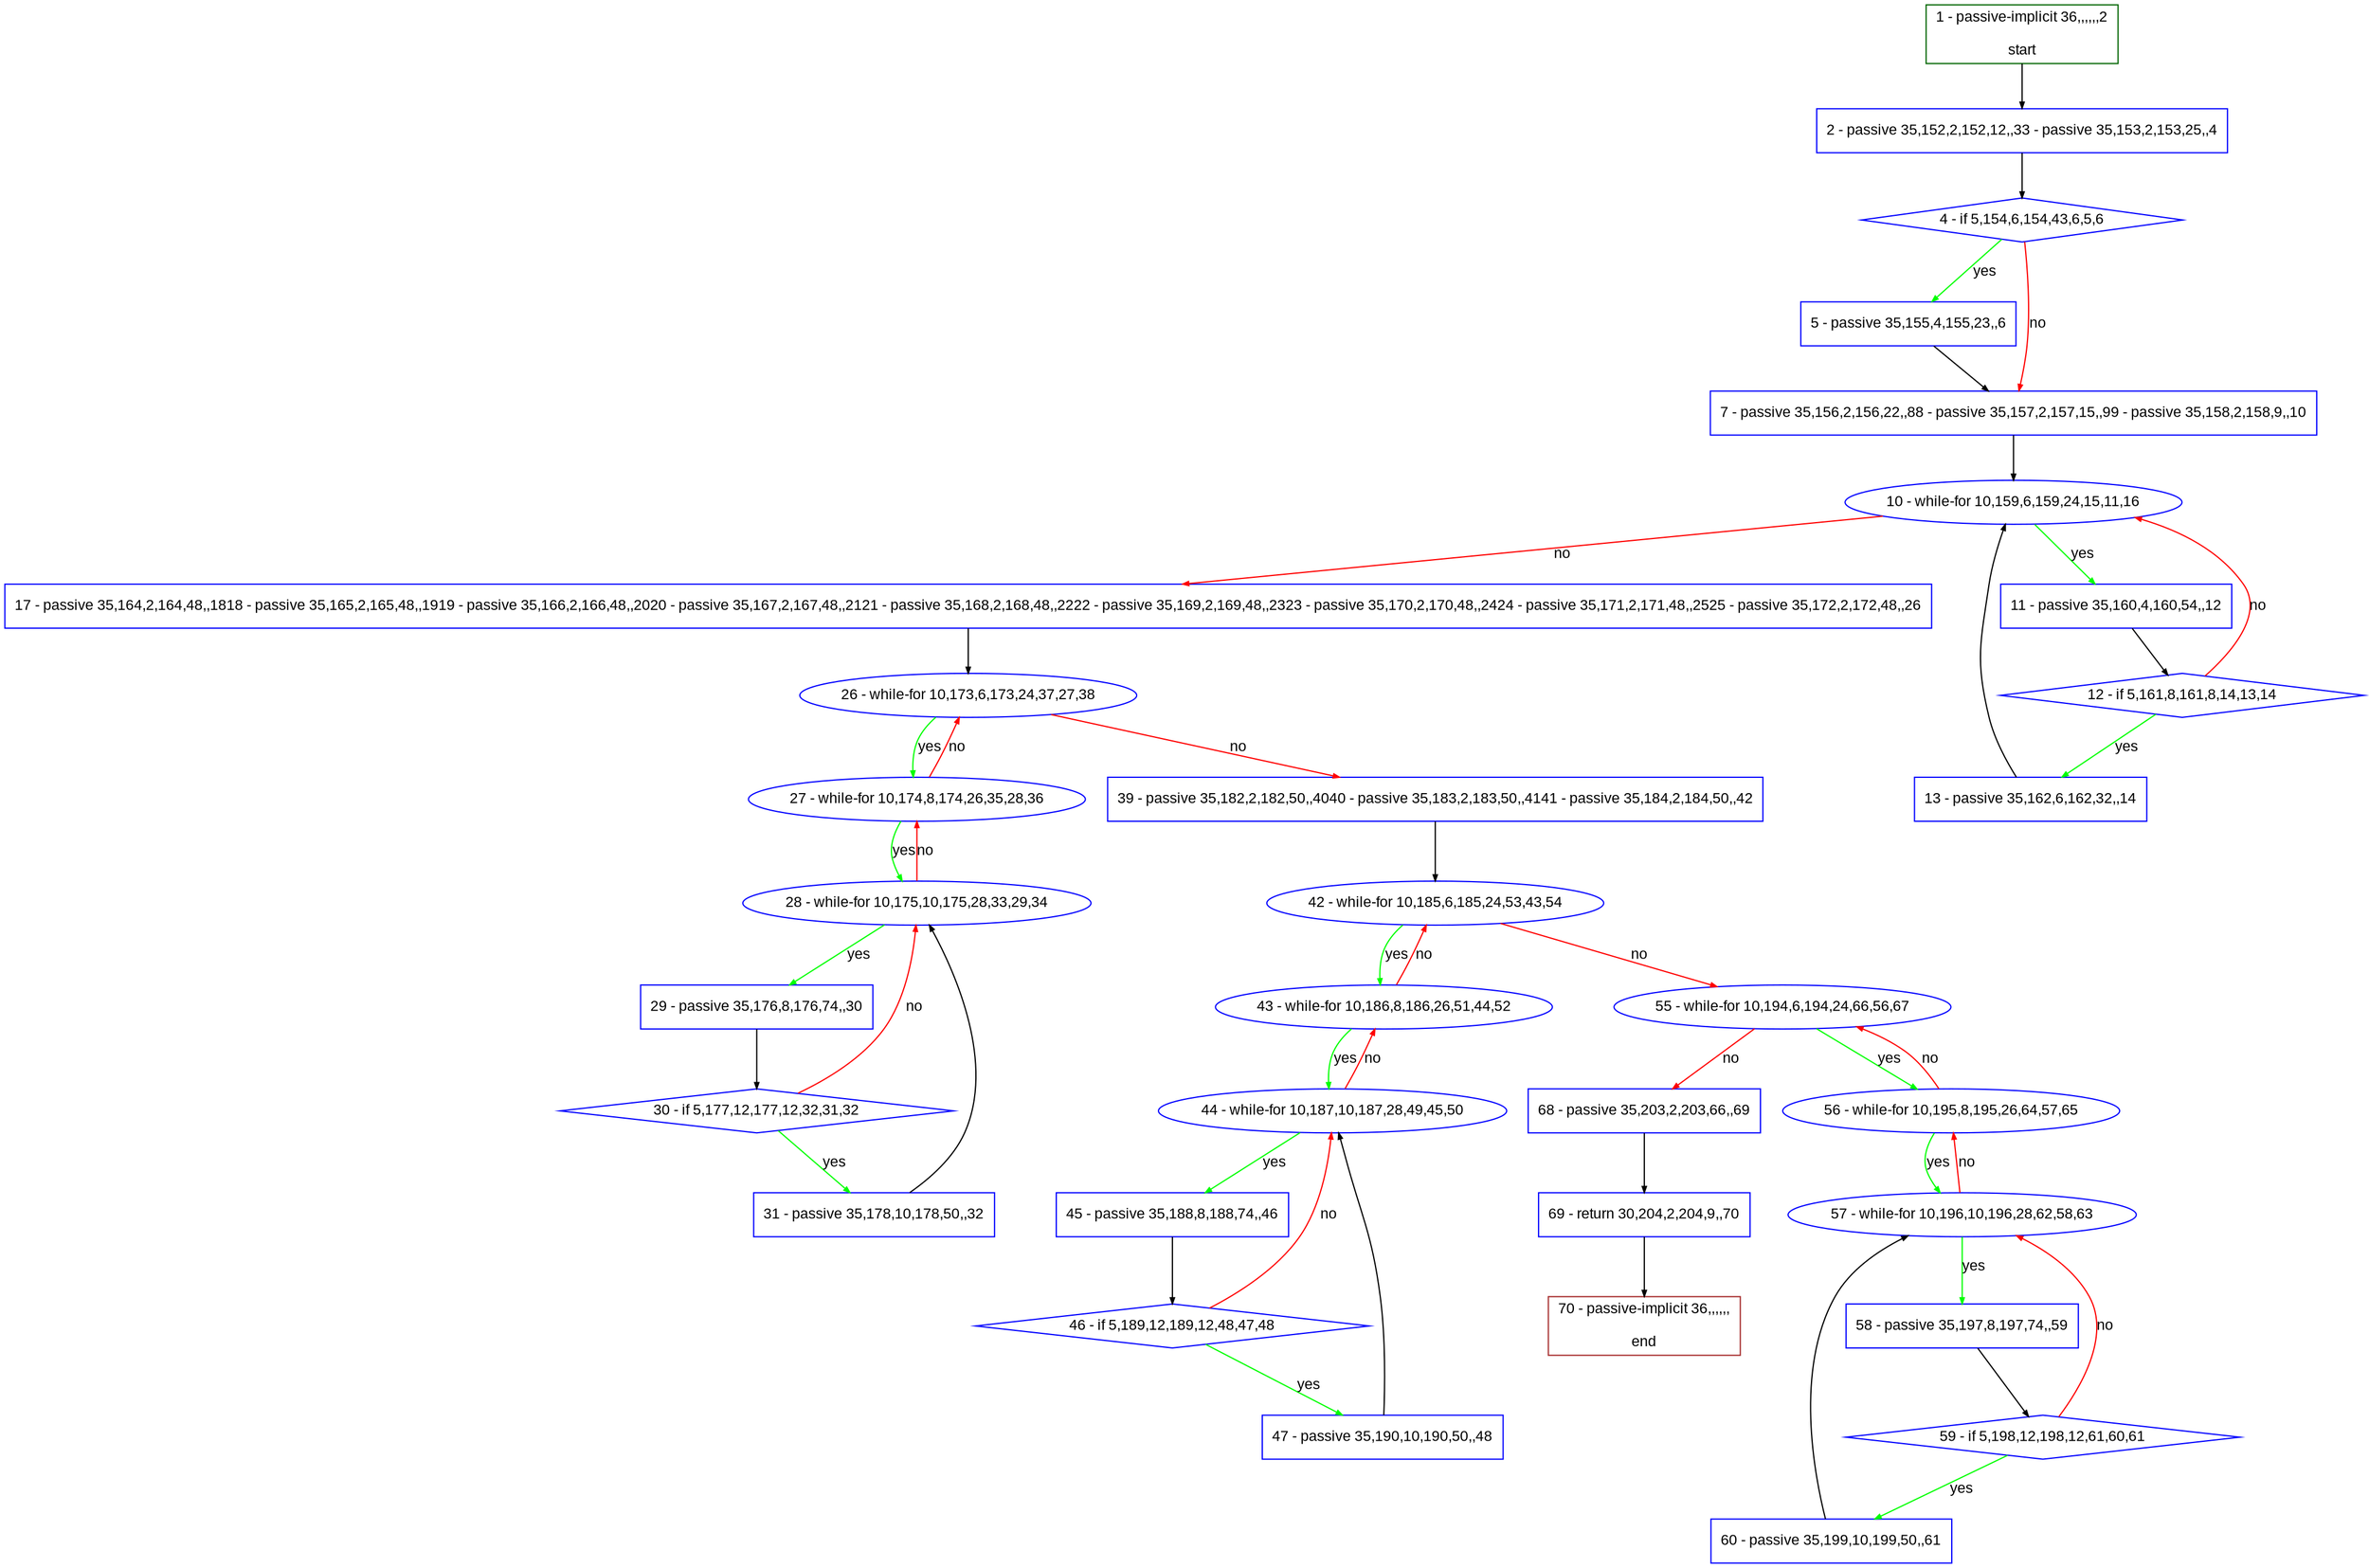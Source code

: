 digraph "" {
  graph [pack="true", label="", fontsize="12", packmode="clust", fontname="Arial", fillcolor="#FFFFCC", bgcolor="white", style="rounded,filled", compound="true"];
  node [node_initialized="no", label="", color="grey", fontsize="12", fillcolor="white", fontname="Arial", style="filled", shape="rectangle", compound="true", fixedsize="false"];
  edge [fontcolor="black", arrowhead="normal", arrowtail="none", arrowsize="0.5", ltail="", label="", color="black", fontsize="12", lhead="", fontname="Arial", dir="forward", compound="true"];
  __N1 [label="2 - passive 35,152,2,152,12,,33 - passive 35,153,2,153,25,,4", color="#0000ff", fillcolor="#ffffff", style="filled", shape="box"];
  __N2 [label="1 - passive-implicit 36,,,,,,2\n\nstart", color="#006400", fillcolor="#ffffff", style="filled", shape="box"];
  __N3 [label="4 - if 5,154,6,154,43,6,5,6", color="#0000ff", fillcolor="#ffffff", style="filled", shape="diamond"];
  __N4 [label="5 - passive 35,155,4,155,23,,6", color="#0000ff", fillcolor="#ffffff", style="filled", shape="box"];
  __N5 [label="7 - passive 35,156,2,156,22,,88 - passive 35,157,2,157,15,,99 - passive 35,158,2,158,9,,10", color="#0000ff", fillcolor="#ffffff", style="filled", shape="box"];
  __N6 [label="10 - while-for 10,159,6,159,24,15,11,16", color="#0000ff", fillcolor="#ffffff", style="filled", shape="oval"];
  __N7 [label="11 - passive 35,160,4,160,54,,12", color="#0000ff", fillcolor="#ffffff", style="filled", shape="box"];
  __N8 [label="17 - passive 35,164,2,164,48,,1818 - passive 35,165,2,165,48,,1919 - passive 35,166,2,166,48,,2020 - passive 35,167,2,167,48,,2121 - passive 35,168,2,168,48,,2222 - passive 35,169,2,169,48,,2323 - passive 35,170,2,170,48,,2424 - passive 35,171,2,171,48,,2525 - passive 35,172,2,172,48,,26", color="#0000ff", fillcolor="#ffffff", style="filled", shape="box"];
  __N9 [label="12 - if 5,161,8,161,8,14,13,14", color="#0000ff", fillcolor="#ffffff", style="filled", shape="diamond"];
  __N10 [label="13 - passive 35,162,6,162,32,,14", color="#0000ff", fillcolor="#ffffff", style="filled", shape="box"];
  __N11 [label="26 - while-for 10,173,6,173,24,37,27,38", color="#0000ff", fillcolor="#ffffff", style="filled", shape="oval"];
  __N12 [label="27 - while-for 10,174,8,174,26,35,28,36", color="#0000ff", fillcolor="#ffffff", style="filled", shape="oval"];
  __N13 [label="39 - passive 35,182,2,182,50,,4040 - passive 35,183,2,183,50,,4141 - passive 35,184,2,184,50,,42", color="#0000ff", fillcolor="#ffffff", style="filled", shape="box"];
  __N14 [label="28 - while-for 10,175,10,175,28,33,29,34", color="#0000ff", fillcolor="#ffffff", style="filled", shape="oval"];
  __N15 [label="29 - passive 35,176,8,176,74,,30", color="#0000ff", fillcolor="#ffffff", style="filled", shape="box"];
  __N16 [label="30 - if 5,177,12,177,12,32,31,32", color="#0000ff", fillcolor="#ffffff", style="filled", shape="diamond"];
  __N17 [label="31 - passive 35,178,10,178,50,,32", color="#0000ff", fillcolor="#ffffff", style="filled", shape="box"];
  __N18 [label="42 - while-for 10,185,6,185,24,53,43,54", color="#0000ff", fillcolor="#ffffff", style="filled", shape="oval"];
  __N19 [label="43 - while-for 10,186,8,186,26,51,44,52", color="#0000ff", fillcolor="#ffffff", style="filled", shape="oval"];
  __N20 [label="55 - while-for 10,194,6,194,24,66,56,67", color="#0000ff", fillcolor="#ffffff", style="filled", shape="oval"];
  __N21 [label="44 - while-for 10,187,10,187,28,49,45,50", color="#0000ff", fillcolor="#ffffff", style="filled", shape="oval"];
  __N22 [label="45 - passive 35,188,8,188,74,,46", color="#0000ff", fillcolor="#ffffff", style="filled", shape="box"];
  __N23 [label="46 - if 5,189,12,189,12,48,47,48", color="#0000ff", fillcolor="#ffffff", style="filled", shape="diamond"];
  __N24 [label="47 - passive 35,190,10,190,50,,48", color="#0000ff", fillcolor="#ffffff", style="filled", shape="box"];
  __N25 [label="56 - while-for 10,195,8,195,26,64,57,65", color="#0000ff", fillcolor="#ffffff", style="filled", shape="oval"];
  __N26 [label="68 - passive 35,203,2,203,66,,69", color="#0000ff", fillcolor="#ffffff", style="filled", shape="box"];
  __N27 [label="57 - while-for 10,196,10,196,28,62,58,63", color="#0000ff", fillcolor="#ffffff", style="filled", shape="oval"];
  __N28 [label="58 - passive 35,197,8,197,74,,59", color="#0000ff", fillcolor="#ffffff", style="filled", shape="box"];
  __N29 [label="59 - if 5,198,12,198,12,61,60,61", color="#0000ff", fillcolor="#ffffff", style="filled", shape="diamond"];
  __N30 [label="60 - passive 35,199,10,199,50,,61", color="#0000ff", fillcolor="#ffffff", style="filled", shape="box"];
  __N31 [label="69 - return 30,204,2,204,9,,70", color="#0000ff", fillcolor="#ffffff", style="filled", shape="box"];
  __N32 [label="70 - passive-implicit 36,,,,,,\n\nend", color="#a52a2a", fillcolor="#ffffff", style="filled", shape="box"];
  __N2 -> __N1 [arrowhead="normal", arrowtail="none", color="#000000", label="", dir="forward"];
  __N1 -> __N3 [arrowhead="normal", arrowtail="none", color="#000000", label="", dir="forward"];
  __N3 -> __N4 [arrowhead="normal", arrowtail="none", color="#00ff00", label="yes", dir="forward"];
  __N3 -> __N5 [arrowhead="normal", arrowtail="none", color="#ff0000", label="no", dir="forward"];
  __N4 -> __N5 [arrowhead="normal", arrowtail="none", color="#000000", label="", dir="forward"];
  __N5 -> __N6 [arrowhead="normal", arrowtail="none", color="#000000", label="", dir="forward"];
  __N6 -> __N7 [arrowhead="normal", arrowtail="none", color="#00ff00", label="yes", dir="forward"];
  __N6 -> __N8 [arrowhead="normal", arrowtail="none", color="#ff0000", label="no", dir="forward"];
  __N7 -> __N9 [arrowhead="normal", arrowtail="none", color="#000000", label="", dir="forward"];
  __N9 -> __N6 [arrowhead="normal", arrowtail="none", color="#ff0000", label="no", dir="forward"];
  __N9 -> __N10 [arrowhead="normal", arrowtail="none", color="#00ff00", label="yes", dir="forward"];
  __N10 -> __N6 [arrowhead="normal", arrowtail="none", color="#000000", label="", dir="forward"];
  __N8 -> __N11 [arrowhead="normal", arrowtail="none", color="#000000", label="", dir="forward"];
  __N11 -> __N12 [arrowhead="normal", arrowtail="none", color="#00ff00", label="yes", dir="forward"];
  __N12 -> __N11 [arrowhead="normal", arrowtail="none", color="#ff0000", label="no", dir="forward"];
  __N11 -> __N13 [arrowhead="normal", arrowtail="none", color="#ff0000", label="no", dir="forward"];
  __N12 -> __N14 [arrowhead="normal", arrowtail="none", color="#00ff00", label="yes", dir="forward"];
  __N14 -> __N12 [arrowhead="normal", arrowtail="none", color="#ff0000", label="no", dir="forward"];
  __N14 -> __N15 [arrowhead="normal", arrowtail="none", color="#00ff00", label="yes", dir="forward"];
  __N15 -> __N16 [arrowhead="normal", arrowtail="none", color="#000000", label="", dir="forward"];
  __N16 -> __N14 [arrowhead="normal", arrowtail="none", color="#ff0000", label="no", dir="forward"];
  __N16 -> __N17 [arrowhead="normal", arrowtail="none", color="#00ff00", label="yes", dir="forward"];
  __N17 -> __N14 [arrowhead="normal", arrowtail="none", color="#000000", label="", dir="forward"];
  __N13 -> __N18 [arrowhead="normal", arrowtail="none", color="#000000", label="", dir="forward"];
  __N18 -> __N19 [arrowhead="normal", arrowtail="none", color="#00ff00", label="yes", dir="forward"];
  __N19 -> __N18 [arrowhead="normal", arrowtail="none", color="#ff0000", label="no", dir="forward"];
  __N18 -> __N20 [arrowhead="normal", arrowtail="none", color="#ff0000", label="no", dir="forward"];
  __N19 -> __N21 [arrowhead="normal", arrowtail="none", color="#00ff00", label="yes", dir="forward"];
  __N21 -> __N19 [arrowhead="normal", arrowtail="none", color="#ff0000", label="no", dir="forward"];
  __N21 -> __N22 [arrowhead="normal", arrowtail="none", color="#00ff00", label="yes", dir="forward"];
  __N22 -> __N23 [arrowhead="normal", arrowtail="none", color="#000000", label="", dir="forward"];
  __N23 -> __N21 [arrowhead="normal", arrowtail="none", color="#ff0000", label="no", dir="forward"];
  __N23 -> __N24 [arrowhead="normal", arrowtail="none", color="#00ff00", label="yes", dir="forward"];
  __N24 -> __N21 [arrowhead="normal", arrowtail="none", color="#000000", label="", dir="forward"];
  __N20 -> __N25 [arrowhead="normal", arrowtail="none", color="#00ff00", label="yes", dir="forward"];
  __N25 -> __N20 [arrowhead="normal", arrowtail="none", color="#ff0000", label="no", dir="forward"];
  __N20 -> __N26 [arrowhead="normal", arrowtail="none", color="#ff0000", label="no", dir="forward"];
  __N25 -> __N27 [arrowhead="normal", arrowtail="none", color="#00ff00", label="yes", dir="forward"];
  __N27 -> __N25 [arrowhead="normal", arrowtail="none", color="#ff0000", label="no", dir="forward"];
  __N27 -> __N28 [arrowhead="normal", arrowtail="none", color="#00ff00", label="yes", dir="forward"];
  __N28 -> __N29 [arrowhead="normal", arrowtail="none", color="#000000", label="", dir="forward"];
  __N29 -> __N27 [arrowhead="normal", arrowtail="none", color="#ff0000", label="no", dir="forward"];
  __N29 -> __N30 [arrowhead="normal", arrowtail="none", color="#00ff00", label="yes", dir="forward"];
  __N30 -> __N27 [arrowhead="normal", arrowtail="none", color="#000000", label="", dir="forward"];
  __N26 -> __N31 [arrowhead="normal", arrowtail="none", color="#000000", label="", dir="forward"];
  __N31 -> __N32 [arrowhead="normal", arrowtail="none", color="#000000", label="", dir="forward"];
}
